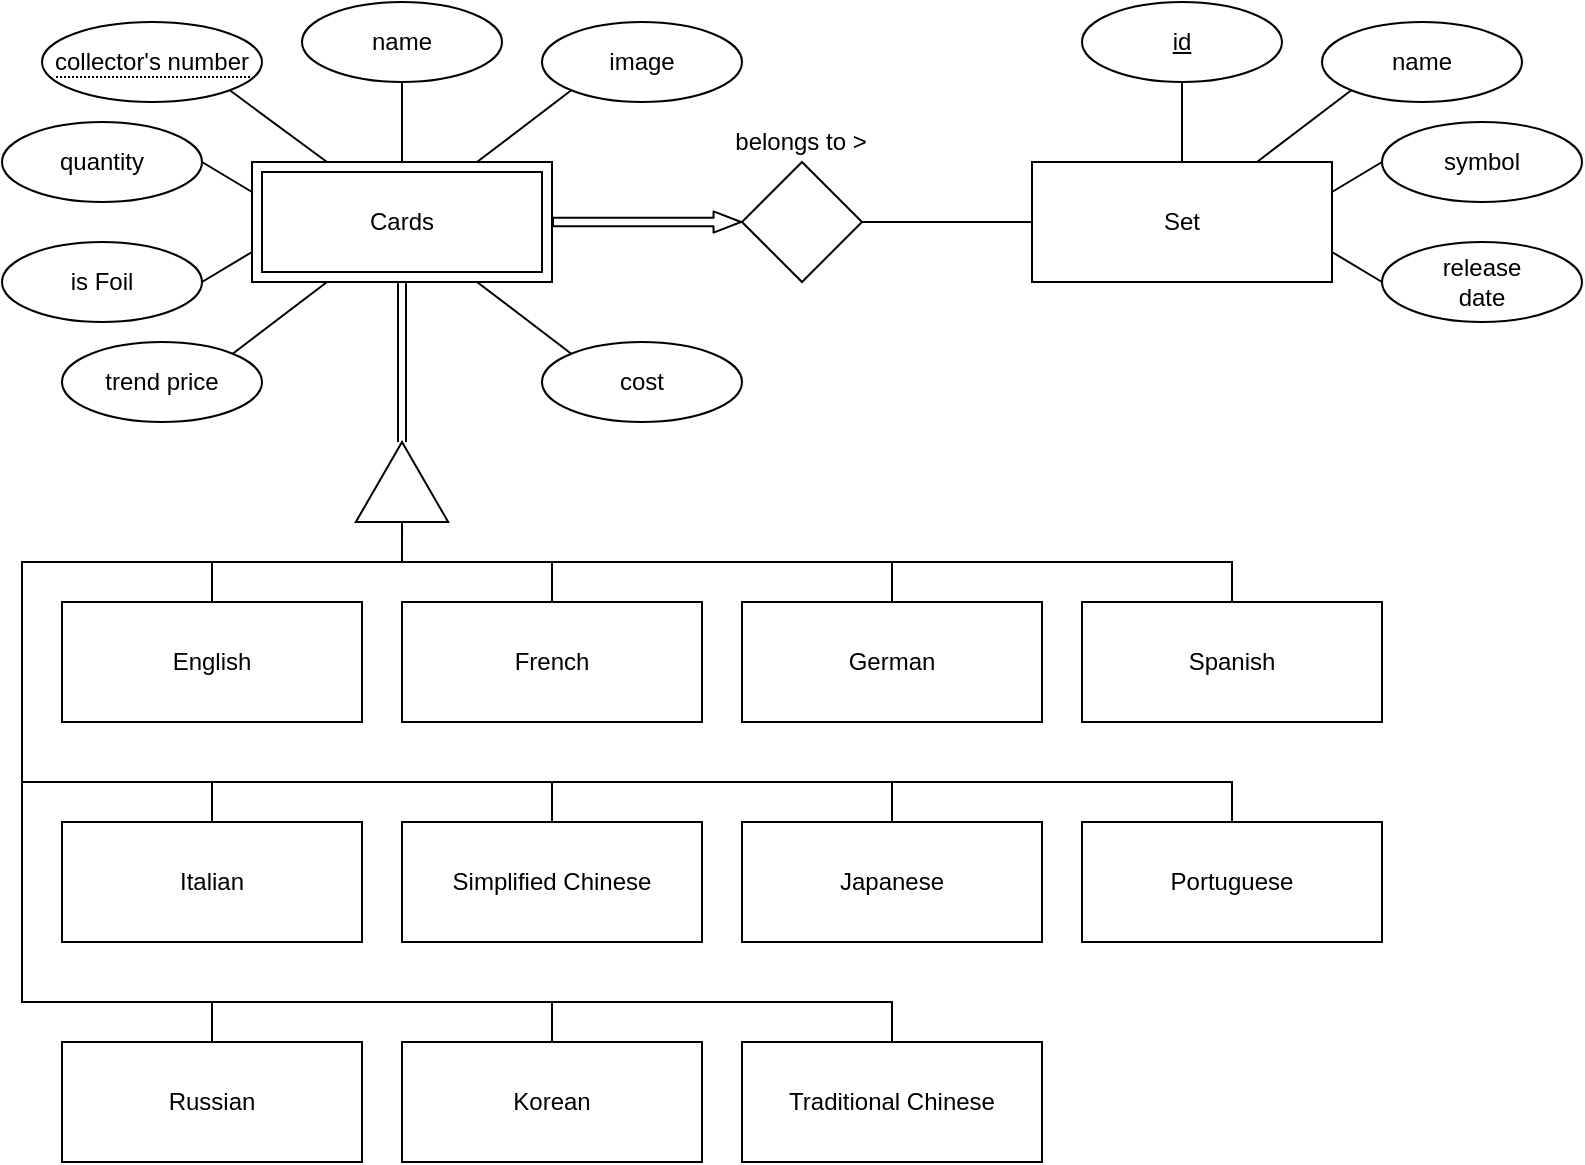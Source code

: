<mxfile version="14.2.9" type="github"><diagram id="w5aZeatfRme06LXLvT_Q" name="Page-1"><mxGraphModel dx="1185" dy="635" grid="1" gridSize="10" guides="1" tooltips="1" connect="1" arrows="1" fold="1" page="1" pageScale="1" pageWidth="827" pageHeight="1169" math="0" shadow="0"><root><mxCell id="0"/><mxCell id="1" parent="0"/><mxCell id="LbxXrkwwNujByZk3kYpM-1" value="Cards" style="shape=ext;margin=3;double=1;whiteSpace=wrap;html=1;align=center;fontFamily=Helvetica;fontSize=12;fontColor=#000000;strokeColor=#000000;fillColor=#ffffff;comic=0;sketch=0;" vertex="1" parent="1"><mxGeometry x="135" y="120" width="150" height="60" as="geometry"/></mxCell><mxCell id="LbxXrkwwNujByZk3kYpM-4" value="name" style="ellipse;whiteSpace=wrap;html=1;align=center;comic=0;sketch=0;" vertex="1" parent="1"><mxGeometry x="160" y="40" width="100" height="40" as="geometry"/></mxCell><mxCell id="LbxXrkwwNujByZk3kYpM-5" value="quantity" style="ellipse;whiteSpace=wrap;html=1;align=center;" vertex="1" parent="1"><mxGeometry x="10" y="100" width="100" height="40" as="geometry"/></mxCell><mxCell id="LbxXrkwwNujByZk3kYpM-6" value="is Foil" style="ellipse;whiteSpace=wrap;html=1;align=center;comic=0;sketch=0;" vertex="1" parent="1"><mxGeometry x="10" y="160" width="100" height="40" as="geometry"/></mxCell><mxCell id="LbxXrkwwNujByZk3kYpM-9" value="" style="endArrow=none;html=1;rounded=0;exitX=0.25;exitY=0;exitDx=0;exitDy=0;entryX=1;entryY=1;entryDx=0;entryDy=0;comic=0;sketch=0;" edge="1" parent="1" source="LbxXrkwwNujByZk3kYpM-1" target="LbxXrkwwNujByZk3kYpM-30"><mxGeometry relative="1" as="geometry"><mxPoint x="210" y="230" as="sourcePoint"/><mxPoint x="125.233" y="84.191" as="targetPoint"/></mxGeometry></mxCell><mxCell id="LbxXrkwwNujByZk3kYpM-12" value="" style="endArrow=none;html=1;rounded=0;exitX=0.5;exitY=0;exitDx=0;exitDy=0;entryX=0.5;entryY=1;entryDx=0;entryDy=0;comic=0;sketch=0;" edge="1" parent="1" source="LbxXrkwwNujByZk3kYpM-1" target="LbxXrkwwNujByZk3kYpM-4"><mxGeometry relative="1" as="geometry"><mxPoint x="340" y="160" as="sourcePoint"/><mxPoint x="500" y="160" as="targetPoint"/></mxGeometry></mxCell><mxCell id="LbxXrkwwNujByZk3kYpM-13" value="" style="endArrow=none;html=1;rounded=0;entryX=0;entryY=0.25;entryDx=0;entryDy=0;exitX=1;exitY=0.5;exitDx=0;exitDy=0;" edge="1" parent="1" source="LbxXrkwwNujByZk3kYpM-5" target="LbxXrkwwNujByZk3kYpM-1"><mxGeometry relative="1" as="geometry"><mxPoint x="120" y="110" as="sourcePoint"/><mxPoint x="120" y="140" as="targetPoint"/></mxGeometry></mxCell><mxCell id="LbxXrkwwNujByZk3kYpM-14" value="" style="endArrow=none;html=1;rounded=0;exitX=0;exitY=0.75;exitDx=0;exitDy=0;entryX=1;entryY=0.5;entryDx=0;entryDy=0;comic=0;sketch=0;" edge="1" parent="1" source="LbxXrkwwNujByZk3kYpM-1" target="LbxXrkwwNujByZk3kYpM-6"><mxGeometry relative="1" as="geometry"><mxPoint x="340" y="160" as="sourcePoint"/><mxPoint x="500" y="160" as="targetPoint"/></mxGeometry></mxCell><mxCell id="LbxXrkwwNujByZk3kYpM-49" style="edgeStyle=none;rounded=0;comic=0;sketch=0;orthogonalLoop=1;jettySize=auto;html=1;exitX=0;exitY=0.5;exitDx=0;exitDy=0;entryX=0.5;entryY=0;entryDx=0;entryDy=0;endArrow=none;endFill=0;" edge="1" parent="1" source="LbxXrkwwNujByZk3kYpM-15" target="LbxXrkwwNujByZk3kYpM-48"><mxGeometry relative="1" as="geometry"><Array as="points"><mxPoint x="210" y="320"/><mxPoint x="20" y="320"/><mxPoint x="20" y="430"/><mxPoint x="115" y="430"/></Array></mxGeometry></mxCell><mxCell id="LbxXrkwwNujByZk3kYpM-56" style="edgeStyle=none;rounded=0;comic=0;sketch=0;orthogonalLoop=1;jettySize=auto;html=1;exitX=0;exitY=0.5;exitDx=0;exitDy=0;entryX=0.5;entryY=0;entryDx=0;entryDy=0;endArrow=none;endFill=0;strokeColor=#000000;" edge="1" parent="1" source="LbxXrkwwNujByZk3kYpM-15" target="LbxXrkwwNujByZk3kYpM-50"><mxGeometry relative="1" as="geometry"><Array as="points"><mxPoint x="210" y="320"/><mxPoint x="20" y="320"/><mxPoint x="20" y="430"/><mxPoint x="285" y="430"/></Array></mxGeometry></mxCell><mxCell id="LbxXrkwwNujByZk3kYpM-57" style="edgeStyle=none;rounded=0;comic=0;sketch=0;orthogonalLoop=1;jettySize=auto;html=1;exitX=0;exitY=0.5;exitDx=0;exitDy=0;entryX=0.5;entryY=0;entryDx=0;entryDy=0;endArrow=none;endFill=0;strokeColor=#000000;" edge="1" parent="1" source="LbxXrkwwNujByZk3kYpM-15" target="LbxXrkwwNujByZk3kYpM-51"><mxGeometry relative="1" as="geometry"><Array as="points"><mxPoint x="210" y="320"/><mxPoint x="20" y="320"/><mxPoint x="20" y="430"/><mxPoint x="455" y="430"/></Array></mxGeometry></mxCell><mxCell id="LbxXrkwwNujByZk3kYpM-58" style="edgeStyle=none;rounded=0;comic=0;sketch=0;orthogonalLoop=1;jettySize=auto;html=1;exitX=0;exitY=0.5;exitDx=0;exitDy=0;entryX=0.5;entryY=0;entryDx=0;entryDy=0;endArrow=none;endFill=0;strokeColor=#000000;" edge="1" parent="1" source="LbxXrkwwNujByZk3kYpM-15" target="LbxXrkwwNujByZk3kYpM-52"><mxGeometry relative="1" as="geometry"><Array as="points"><mxPoint x="210" y="320"/><mxPoint x="20" y="320"/><mxPoint x="20" y="430"/><mxPoint x="625" y="430"/></Array></mxGeometry></mxCell><mxCell id="LbxXrkwwNujByZk3kYpM-59" style="edgeStyle=none;rounded=0;comic=0;sketch=0;orthogonalLoop=1;jettySize=auto;html=1;exitX=0;exitY=0.5;exitDx=0;exitDy=0;entryX=0.5;entryY=0;entryDx=0;entryDy=0;endArrow=none;endFill=0;strokeColor=#000000;" edge="1" parent="1" source="LbxXrkwwNujByZk3kYpM-15" target="LbxXrkwwNujByZk3kYpM-53"><mxGeometry relative="1" as="geometry"><Array as="points"><mxPoint x="210" y="320"/><mxPoint x="20" y="320"/><mxPoint x="20" y="540"/><mxPoint x="115" y="540"/></Array></mxGeometry></mxCell><mxCell id="LbxXrkwwNujByZk3kYpM-60" style="edgeStyle=none;rounded=0;comic=0;sketch=0;orthogonalLoop=1;jettySize=auto;html=1;exitX=0;exitY=0.5;exitDx=0;exitDy=0;entryX=0.5;entryY=0;entryDx=0;entryDy=0;endArrow=none;endFill=0;strokeColor=#000000;" edge="1" parent="1" source="LbxXrkwwNujByZk3kYpM-15" target="LbxXrkwwNujByZk3kYpM-54"><mxGeometry relative="1" as="geometry"><Array as="points"><mxPoint x="210" y="320"/><mxPoint x="20" y="320"/><mxPoint x="20" y="540"/><mxPoint x="285" y="540"/></Array></mxGeometry></mxCell><mxCell id="LbxXrkwwNujByZk3kYpM-61" style="edgeStyle=none;rounded=0;comic=0;sketch=0;orthogonalLoop=1;jettySize=auto;html=1;exitX=0;exitY=0.5;exitDx=0;exitDy=0;entryX=0.5;entryY=0;entryDx=0;entryDy=0;endArrow=none;endFill=0;strokeColor=#000000;" edge="1" parent="1" source="LbxXrkwwNujByZk3kYpM-15" target="LbxXrkwwNujByZk3kYpM-55"><mxGeometry relative="1" as="geometry"><Array as="points"><mxPoint x="210" y="320"/><mxPoint x="20" y="320"/><mxPoint x="20" y="540"/><mxPoint x="455" y="540"/></Array></mxGeometry></mxCell><mxCell id="LbxXrkwwNujByZk3kYpM-62" style="edgeStyle=none;rounded=0;comic=0;sketch=0;orthogonalLoop=1;jettySize=auto;html=1;exitX=0;exitY=0.5;exitDx=0;exitDy=0;entryX=0.5;entryY=0;entryDx=0;entryDy=0;endArrow=none;endFill=0;strokeColor=#000000;" edge="1" parent="1" source="LbxXrkwwNujByZk3kYpM-15" target="LbxXrkwwNujByZk3kYpM-47"><mxGeometry relative="1" as="geometry"><Array as="points"><mxPoint x="210" y="320"/><mxPoint x="625" y="320"/></Array></mxGeometry></mxCell><mxCell id="LbxXrkwwNujByZk3kYpM-15" value="" style="triangle;whiteSpace=wrap;html=1;rotation=0;direction=north;aspect=fixed;" vertex="1" parent="1"><mxGeometry x="186.91" y="260" width="46.19" height="40" as="geometry"/></mxCell><mxCell id="LbxXrkwwNujByZk3kYpM-16" value="" style="endArrow=none;html=1;entryX=0.5;entryY=1;entryDx=0;entryDy=0;exitX=1;exitY=0.5;exitDx=0;exitDy=0;shape=link;" edge="1" parent="1" source="LbxXrkwwNujByZk3kYpM-15" target="LbxXrkwwNujByZk3kYpM-1"><mxGeometry width="50" height="50" relative="1" as="geometry"><mxPoint x="250" y="210" as="sourcePoint"/><mxPoint x="210" y="330" as="targetPoint"/></mxGeometry></mxCell><mxCell id="LbxXrkwwNujByZk3kYpM-17" value="" style="endArrow=none;html=1;entryX=0;entryY=0.5;entryDx=0;entryDy=0;exitX=0.5;exitY=0;exitDx=0;exitDy=0;rounded=0;" edge="1" parent="1" source="LbxXrkwwNujByZk3kYpM-18" target="LbxXrkwwNujByZk3kYpM-15"><mxGeometry width="50" height="50" relative="1" as="geometry"><mxPoint x="210" y="320" as="sourcePoint"/><mxPoint x="200" y="370" as="targetPoint"/><Array as="points"><mxPoint x="115" y="320"/><mxPoint x="210" y="320"/></Array></mxGeometry></mxCell><mxCell id="LbxXrkwwNujByZk3kYpM-18" value="English" style="whiteSpace=wrap;html=1;align=center;" vertex="1" parent="1"><mxGeometry x="40" y="340" width="150" height="60" as="geometry"/></mxCell><mxCell id="LbxXrkwwNujByZk3kYpM-19" value="French" style="whiteSpace=wrap;html=1;align=center;" vertex="1" parent="1"><mxGeometry x="210" y="340" width="150" height="60" as="geometry"/></mxCell><mxCell id="LbxXrkwwNujByZk3kYpM-20" value="German" style="whiteSpace=wrap;html=1;align=center;" vertex="1" parent="1"><mxGeometry x="380" y="340" width="150" height="60" as="geometry"/></mxCell><mxCell id="LbxXrkwwNujByZk3kYpM-21" value="" style="endArrow=none;html=1;entryX=0;entryY=0.5;entryDx=0;entryDy=0;exitX=0.5;exitY=0;exitDx=0;exitDy=0;rounded=0;" edge="1" parent="1" source="LbxXrkwwNujByZk3kYpM-19" target="LbxXrkwwNujByZk3kYpM-15"><mxGeometry width="50" height="50" relative="1" as="geometry"><mxPoint x="260" y="320" as="sourcePoint"/><mxPoint x="310" y="270" as="targetPoint"/><Array as="points"><mxPoint x="285" y="320"/><mxPoint x="210" y="320"/></Array></mxGeometry></mxCell><mxCell id="LbxXrkwwNujByZk3kYpM-22" value="" style="endArrow=none;html=1;entryX=0;entryY=0.5;entryDx=0;entryDy=0;exitX=0.5;exitY=0;exitDx=0;exitDy=0;rounded=0;" edge="1" parent="1" source="LbxXrkwwNujByZk3kYpM-20" target="LbxXrkwwNujByZk3kYpM-15"><mxGeometry width="50" height="50" relative="1" as="geometry"><mxPoint x="350" y="340" as="sourcePoint"/><mxPoint x="400" y="290" as="targetPoint"/><Array as="points"><mxPoint x="455" y="320"/><mxPoint x="210" y="320"/></Array></mxGeometry></mxCell><mxCell id="LbxXrkwwNujByZk3kYpM-23" value="Set" style="whiteSpace=wrap;html=1;align=center;" vertex="1" parent="1"><mxGeometry x="525" y="120" width="150" height="60" as="geometry"/></mxCell><mxCell id="LbxXrkwwNujByZk3kYpM-24" value="belongs to &amp;gt;" style="shape=rhombus;perimeter=rhombusPerimeter;html=1;align=center;movableLabel=1;" vertex="1" parent="1"><mxGeometry x="380" y="120" width="60" height="60" as="geometry"><mxPoint x="-1" y="-40" as="offset"/></mxGeometry></mxCell><mxCell id="LbxXrkwwNujByZk3kYpM-30" value="&lt;span style=&quot;border-bottom: 1px dotted&quot;&gt;collector's number&lt;/span&gt;" style="ellipse;whiteSpace=wrap;html=1;align=center;comic=0;sketch=0;" vertex="1" parent="1"><mxGeometry x="30" y="50" width="110" height="40" as="geometry"/></mxCell><mxCell id="LbxXrkwwNujByZk3kYpM-32" value="" style="endArrow=block;html=1;shape=flexArrow;exitX=1;exitY=0.5;exitDx=0;exitDy=0;width=4.138;endSize=4.241;endWidth=5.422;endFill=0;entryX=0;entryY=0.5;entryDx=0;entryDy=0;" edge="1" parent="1" source="LbxXrkwwNujByZk3kYpM-1" target="LbxXrkwwNujByZk3kYpM-24"><mxGeometry width="50" height="50" relative="1" as="geometry"><mxPoint x="310" y="200" as="sourcePoint"/><mxPoint x="360" y="150" as="targetPoint"/></mxGeometry></mxCell><mxCell id="LbxXrkwwNujByZk3kYpM-34" value="" style="endArrow=none;html=1;exitX=1;exitY=0.5;exitDx=0;exitDy=0;entryX=0;entryY=0.5;entryDx=0;entryDy=0;" edge="1" parent="1" source="LbxXrkwwNujByZk3kYpM-24" target="LbxXrkwwNujByZk3kYpM-23"><mxGeometry width="50" height="50" relative="1" as="geometry"><mxPoint x="460" y="240" as="sourcePoint"/><mxPoint x="510" y="190" as="targetPoint"/></mxGeometry></mxCell><mxCell id="LbxXrkwwNujByZk3kYpM-35" value="id" style="ellipse;whiteSpace=wrap;html=1;align=center;fontStyle=4;" vertex="1" parent="1"><mxGeometry x="550" y="40" width="100" height="40" as="geometry"/></mxCell><mxCell id="LbxXrkwwNujByZk3kYpM-38" value="name" style="ellipse;whiteSpace=wrap;html=1;align=center;" vertex="1" parent="1"><mxGeometry x="670" y="50" width="100" height="40" as="geometry"/></mxCell><mxCell id="LbxXrkwwNujByZk3kYpM-39" value="" style="endArrow=none;html=1;entryX=0.5;entryY=1;entryDx=0;entryDy=0;exitX=0.5;exitY=0;exitDx=0;exitDy=0;" edge="1" parent="1" source="LbxXrkwwNujByZk3kYpM-23" target="LbxXrkwwNujByZk3kYpM-35"><mxGeometry width="50" height="50" relative="1" as="geometry"><mxPoint x="585" y="260" as="sourcePoint"/><mxPoint x="635" y="210" as="targetPoint"/></mxGeometry></mxCell><mxCell id="LbxXrkwwNujByZk3kYpM-40" value="" style="endArrow=none;html=1;entryX=0;entryY=1;entryDx=0;entryDy=0;exitX=0.75;exitY=0;exitDx=0;exitDy=0;" edge="1" parent="1" source="LbxXrkwwNujByZk3kYpM-23" target="LbxXrkwwNujByZk3kYpM-38"><mxGeometry width="50" height="50" relative="1" as="geometry"><mxPoint x="675" y="160" as="sourcePoint"/><mxPoint x="725" y="110" as="targetPoint"/></mxGeometry></mxCell><mxCell id="LbxXrkwwNujByZk3kYpM-45" style="edgeStyle=none;rounded=0;comic=0;sketch=0;orthogonalLoop=1;jettySize=auto;html=1;exitX=0;exitY=0.5;exitDx=0;exitDy=0;entryX=1;entryY=0.25;entryDx=0;entryDy=0;endArrow=none;endFill=0;" edge="1" parent="1" source="LbxXrkwwNujByZk3kYpM-41" target="LbxXrkwwNujByZk3kYpM-23"><mxGeometry relative="1" as="geometry"/></mxCell><mxCell id="LbxXrkwwNujByZk3kYpM-41" value="symbol" style="ellipse;whiteSpace=wrap;html=1;align=center;" vertex="1" parent="1"><mxGeometry x="700" y="100" width="100" height="40" as="geometry"/></mxCell><mxCell id="LbxXrkwwNujByZk3kYpM-46" style="edgeStyle=none;rounded=0;comic=0;sketch=0;orthogonalLoop=1;jettySize=auto;html=1;exitX=0;exitY=0.5;exitDx=0;exitDy=0;entryX=1;entryY=0.75;entryDx=0;entryDy=0;endArrow=none;endFill=0;" edge="1" parent="1" source="LbxXrkwwNujByZk3kYpM-42" target="LbxXrkwwNujByZk3kYpM-23"><mxGeometry relative="1" as="geometry"/></mxCell><mxCell id="LbxXrkwwNujByZk3kYpM-42" value="release&lt;br&gt;date" style="ellipse;whiteSpace=wrap;html=1;align=center;" vertex="1" parent="1"><mxGeometry x="700" y="160" width="100" height="40" as="geometry"/></mxCell><mxCell id="LbxXrkwwNujByZk3kYpM-44" style="rounded=0;comic=0;sketch=0;orthogonalLoop=1;jettySize=auto;html=1;exitX=0;exitY=1;exitDx=0;exitDy=0;entryX=0.75;entryY=0;entryDx=0;entryDy=0;endArrow=none;endFill=0;" edge="1" parent="1" source="LbxXrkwwNujByZk3kYpM-43" target="LbxXrkwwNujByZk3kYpM-1"><mxGeometry relative="1" as="geometry"/></mxCell><mxCell id="LbxXrkwwNujByZk3kYpM-43" value="image" style="ellipse;whiteSpace=wrap;html=1;align=center;" vertex="1" parent="1"><mxGeometry x="280" y="50" width="100" height="40" as="geometry"/></mxCell><mxCell id="LbxXrkwwNujByZk3kYpM-47" value="Spanish" style="whiteSpace=wrap;html=1;align=center;" vertex="1" parent="1"><mxGeometry x="550" y="340" width="150" height="60" as="geometry"/></mxCell><mxCell id="LbxXrkwwNujByZk3kYpM-48" value="Italian" style="whiteSpace=wrap;html=1;align=center;" vertex="1" parent="1"><mxGeometry x="40" y="450" width="150" height="60" as="geometry"/></mxCell><mxCell id="LbxXrkwwNujByZk3kYpM-50" value="Simplified Chinese" style="whiteSpace=wrap;html=1;align=center;" vertex="1" parent="1"><mxGeometry x="210" y="450" width="150" height="60" as="geometry"/></mxCell><mxCell id="LbxXrkwwNujByZk3kYpM-51" value="Japanese" style="whiteSpace=wrap;html=1;align=center;" vertex="1" parent="1"><mxGeometry x="380" y="450" width="150" height="60" as="geometry"/></mxCell><mxCell id="LbxXrkwwNujByZk3kYpM-52" value="Portuguese" style="whiteSpace=wrap;html=1;align=center;" vertex="1" parent="1"><mxGeometry x="550" y="450" width="150" height="60" as="geometry"/></mxCell><mxCell id="LbxXrkwwNujByZk3kYpM-53" value="Russian" style="whiteSpace=wrap;html=1;align=center;" vertex="1" parent="1"><mxGeometry x="40" y="560" width="150" height="60" as="geometry"/></mxCell><mxCell id="LbxXrkwwNujByZk3kYpM-54" value="Korean" style="whiteSpace=wrap;html=1;align=center;" vertex="1" parent="1"><mxGeometry x="210" y="560" width="150" height="60" as="geometry"/></mxCell><mxCell id="LbxXrkwwNujByZk3kYpM-55" value="Traditional Chinese" style="whiteSpace=wrap;html=1;align=center;" vertex="1" parent="1"><mxGeometry x="380" y="560" width="150" height="60" as="geometry"/></mxCell><mxCell id="LbxXrkwwNujByZk3kYpM-65" style="edgeStyle=none;rounded=0;comic=0;sketch=0;orthogonalLoop=1;jettySize=auto;html=1;exitX=1;exitY=0;exitDx=0;exitDy=0;entryX=0.25;entryY=1;entryDx=0;entryDy=0;endArrow=none;endFill=0;strokeColor=#000000;" edge="1" parent="1" source="LbxXrkwwNujByZk3kYpM-63" target="LbxXrkwwNujByZk3kYpM-1"><mxGeometry relative="1" as="geometry"/></mxCell><mxCell id="LbxXrkwwNujByZk3kYpM-63" value="trend price" style="ellipse;whiteSpace=wrap;html=1;align=center;comic=0;sketch=0;" vertex="1" parent="1"><mxGeometry x="40" y="210" width="100" height="40" as="geometry"/></mxCell><mxCell id="LbxXrkwwNujByZk3kYpM-66" style="edgeStyle=none;rounded=0;comic=0;sketch=0;orthogonalLoop=1;jettySize=auto;html=1;exitX=0;exitY=0;exitDx=0;exitDy=0;entryX=0.75;entryY=1;entryDx=0;entryDy=0;endArrow=none;endFill=0;strokeColor=#000000;" edge="1" parent="1" source="LbxXrkwwNujByZk3kYpM-64" target="LbxXrkwwNujByZk3kYpM-1"><mxGeometry relative="1" as="geometry"/></mxCell><mxCell id="LbxXrkwwNujByZk3kYpM-64" value="cost" style="ellipse;whiteSpace=wrap;html=1;align=center;comic=0;sketch=0;" vertex="1" parent="1"><mxGeometry x="280" y="210" width="100" height="40" as="geometry"/></mxCell></root></mxGraphModel></diagram></mxfile>